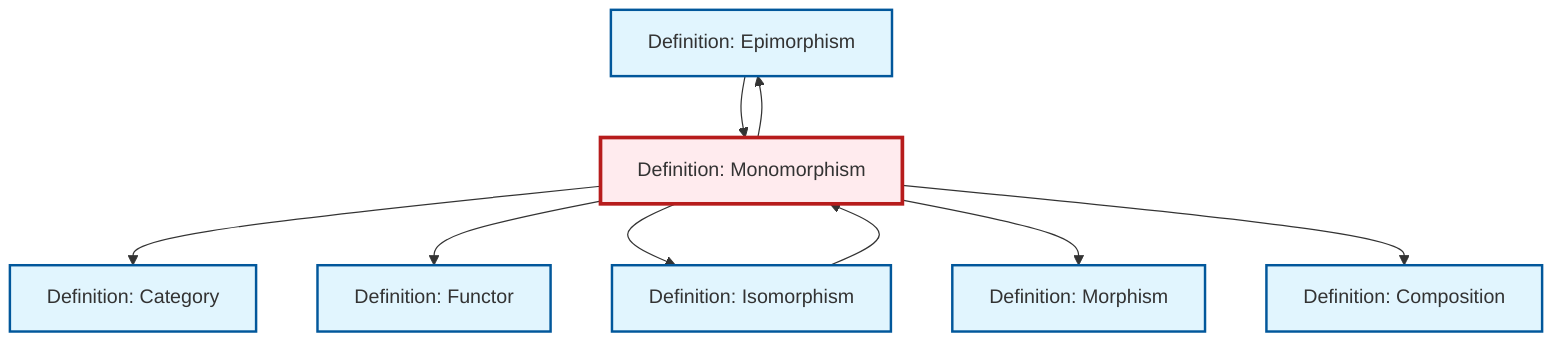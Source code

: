 graph TD
    classDef definition fill:#e1f5fe,stroke:#01579b,stroke-width:2px
    classDef theorem fill:#f3e5f5,stroke:#4a148c,stroke-width:2px
    classDef axiom fill:#fff3e0,stroke:#e65100,stroke-width:2px
    classDef example fill:#e8f5e9,stroke:#1b5e20,stroke-width:2px
    classDef current fill:#ffebee,stroke:#b71c1c,stroke-width:3px
    def-epimorphism["Definition: Epimorphism"]:::definition
    def-composition["Definition: Composition"]:::definition
    def-category["Definition: Category"]:::definition
    def-morphism["Definition: Morphism"]:::definition
    def-monomorphism["Definition: Monomorphism"]:::definition
    def-functor["Definition: Functor"]:::definition
    def-isomorphism["Definition: Isomorphism"]:::definition
    def-monomorphism --> def-category
    def-monomorphism --> def-functor
    def-monomorphism --> def-isomorphism
    def-monomorphism --> def-morphism
    def-monomorphism --> def-epimorphism
    def-isomorphism --> def-monomorphism
    def-epimorphism --> def-monomorphism
    def-monomorphism --> def-composition
    class def-monomorphism current